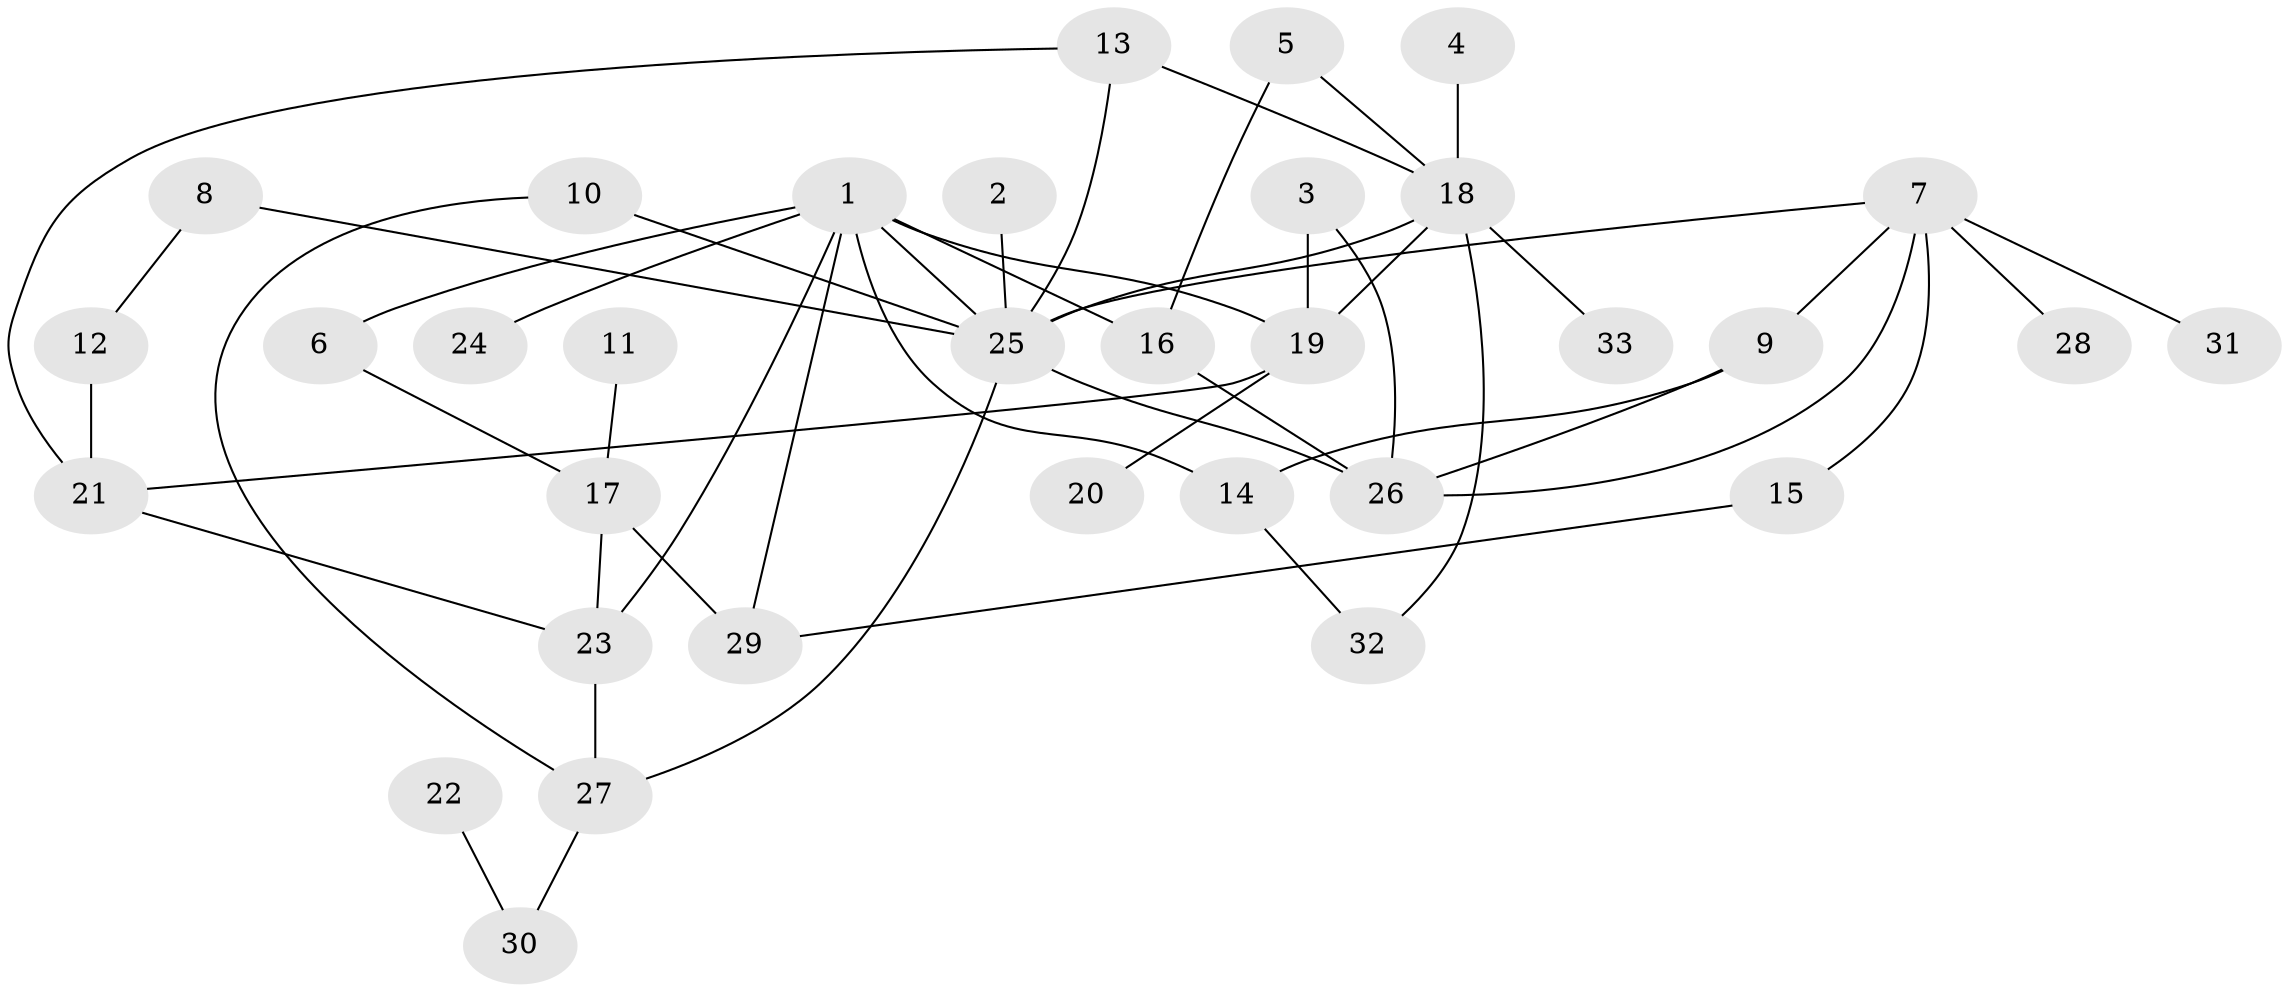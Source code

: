 // original degree distribution, {4: 0.09230769230769231, 5: 0.046153846153846156, 6: 0.03076923076923077, 3: 0.2, 2: 0.3230769230769231, 7: 0.03076923076923077, 1: 0.27692307692307694}
// Generated by graph-tools (version 1.1) at 2025/25/03/09/25 03:25:34]
// undirected, 33 vertices, 49 edges
graph export_dot {
graph [start="1"]
  node [color=gray90,style=filled];
  1;
  2;
  3;
  4;
  5;
  6;
  7;
  8;
  9;
  10;
  11;
  12;
  13;
  14;
  15;
  16;
  17;
  18;
  19;
  20;
  21;
  22;
  23;
  24;
  25;
  26;
  27;
  28;
  29;
  30;
  31;
  32;
  33;
  1 -- 6 [weight=1.0];
  1 -- 14 [weight=1.0];
  1 -- 16 [weight=1.0];
  1 -- 19 [weight=2.0];
  1 -- 23 [weight=1.0];
  1 -- 24 [weight=1.0];
  1 -- 25 [weight=1.0];
  1 -- 29 [weight=1.0];
  2 -- 25 [weight=1.0];
  3 -- 19 [weight=1.0];
  3 -- 26 [weight=1.0];
  4 -- 18 [weight=1.0];
  5 -- 16 [weight=1.0];
  5 -- 18 [weight=1.0];
  6 -- 17 [weight=1.0];
  7 -- 9 [weight=1.0];
  7 -- 15 [weight=1.0];
  7 -- 25 [weight=1.0];
  7 -- 26 [weight=1.0];
  7 -- 28 [weight=1.0];
  7 -- 31 [weight=1.0];
  8 -- 12 [weight=1.0];
  8 -- 25 [weight=1.0];
  9 -- 14 [weight=1.0];
  9 -- 26 [weight=1.0];
  10 -- 25 [weight=1.0];
  10 -- 27 [weight=1.0];
  11 -- 17 [weight=1.0];
  12 -- 21 [weight=1.0];
  13 -- 18 [weight=1.0];
  13 -- 21 [weight=1.0];
  13 -- 25 [weight=1.0];
  14 -- 32 [weight=1.0];
  15 -- 29 [weight=1.0];
  16 -- 26 [weight=1.0];
  17 -- 23 [weight=1.0];
  17 -- 29 [weight=1.0];
  18 -- 19 [weight=1.0];
  18 -- 25 [weight=1.0];
  18 -- 32 [weight=1.0];
  18 -- 33 [weight=1.0];
  19 -- 20 [weight=1.0];
  19 -- 21 [weight=1.0];
  21 -- 23 [weight=1.0];
  22 -- 30 [weight=1.0];
  23 -- 27 [weight=1.0];
  25 -- 26 [weight=1.0];
  25 -- 27 [weight=1.0];
  27 -- 30 [weight=1.0];
}
